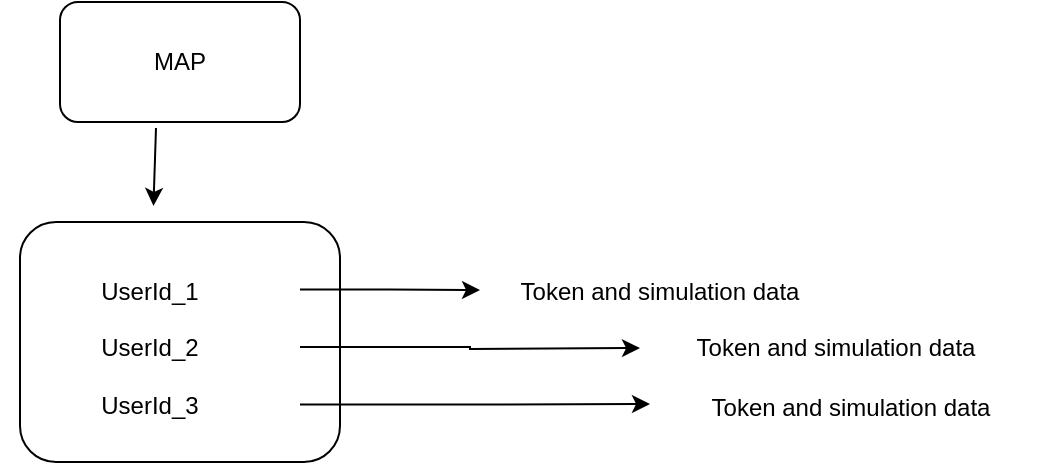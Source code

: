 <mxfile version="26.0.10">
  <diagram name="Page-1" id="BBfLe-X49cIx-2c8dMbR">
    <mxGraphModel dx="1381" dy="862" grid="1" gridSize="10" guides="1" tooltips="1" connect="1" arrows="1" fold="1" page="1" pageScale="1" pageWidth="850" pageHeight="1100" math="0" shadow="0">
      <root>
        <mxCell id="0" />
        <mxCell id="1" parent="0" />
        <mxCell id="0JygIztD_8cMsO8qgbB9-1" value="" style="rounded=1;whiteSpace=wrap;html=1;" vertex="1" parent="1">
          <mxGeometry x="130" y="170" width="120" height="60" as="geometry" />
        </mxCell>
        <mxCell id="0JygIztD_8cMsO8qgbB9-2" value="MAP" style="text;html=1;align=center;verticalAlign=middle;whiteSpace=wrap;rounded=0;" vertex="1" parent="1">
          <mxGeometry x="160" y="185" width="60" height="30" as="geometry" />
        </mxCell>
        <mxCell id="0JygIztD_8cMsO8qgbB9-3" value="" style="rounded=1;whiteSpace=wrap;html=1;" vertex="1" parent="1">
          <mxGeometry x="110" y="280" width="160" height="120" as="geometry" />
        </mxCell>
        <mxCell id="0JygIztD_8cMsO8qgbB9-4" value="" style="endArrow=classic;html=1;rounded=0;exitX=0.4;exitY=1.05;exitDx=0;exitDy=0;exitPerimeter=0;entryX=0.417;entryY=-0.067;entryDx=0;entryDy=0;entryPerimeter=0;" edge="1" parent="1" source="0JygIztD_8cMsO8qgbB9-1" target="0JygIztD_8cMsO8qgbB9-3">
          <mxGeometry width="50" height="50" relative="1" as="geometry">
            <mxPoint x="400" y="470" as="sourcePoint" />
            <mxPoint x="160" y="270" as="targetPoint" />
          </mxGeometry>
        </mxCell>
        <mxCell id="0JygIztD_8cMsO8qgbB9-9" style="edgeStyle=orthogonalEdgeStyle;rounded=0;orthogonalLoop=1;jettySize=auto;html=1;exitX=1;exitY=0.5;exitDx=0;exitDy=0;" edge="1" parent="1" source="0JygIztD_8cMsO8qgbB9-5">
          <mxGeometry relative="1" as="geometry">
            <mxPoint x="420" y="343" as="targetPoint" />
          </mxGeometry>
        </mxCell>
        <mxCell id="0JygIztD_8cMsO8qgbB9-11" style="edgeStyle=orthogonalEdgeStyle;rounded=0;orthogonalLoop=1;jettySize=auto;html=1;exitX=1;exitY=0.25;exitDx=0;exitDy=0;" edge="1" parent="1" source="0JygIztD_8cMsO8qgbB9-5">
          <mxGeometry relative="1" as="geometry">
            <mxPoint x="340" y="314" as="targetPoint" />
          </mxGeometry>
        </mxCell>
        <mxCell id="0JygIztD_8cMsO8qgbB9-16" style="edgeStyle=orthogonalEdgeStyle;rounded=0;orthogonalLoop=1;jettySize=auto;html=1;exitX=1;exitY=0.75;exitDx=0;exitDy=0;" edge="1" parent="1" source="0JygIztD_8cMsO8qgbB9-5">
          <mxGeometry relative="1" as="geometry">
            <mxPoint x="425" y="371" as="targetPoint" />
          </mxGeometry>
        </mxCell>
        <mxCell id="0JygIztD_8cMsO8qgbB9-5" value="&lt;div&gt;UserId_1&lt;/div&gt;&lt;div&gt;&lt;br&gt;&lt;/div&gt;&lt;div&gt;UserId_2&lt;/div&gt;&lt;br&gt;UserId_3" style="text;html=1;align=center;verticalAlign=middle;whiteSpace=wrap;rounded=0;" vertex="1" parent="1">
          <mxGeometry x="100" y="285" width="150" height="115" as="geometry" />
        </mxCell>
        <mxCell id="0JygIztD_8cMsO8qgbB9-12" value="Token and simulation data" style="text;html=1;align=center;verticalAlign=middle;whiteSpace=wrap;rounded=0;" vertex="1" parent="1">
          <mxGeometry x="350" y="300" width="160" height="30" as="geometry" />
        </mxCell>
        <mxCell id="0JygIztD_8cMsO8qgbB9-13" value="Token and simulation data" style="text;html=1;align=center;verticalAlign=middle;whiteSpace=wrap;rounded=0;" vertex="1" parent="1">
          <mxGeometry x="432.5" y="327.5" width="170" height="30" as="geometry" />
        </mxCell>
        <mxCell id="0JygIztD_8cMsO8qgbB9-15" value="Token and simulation data" style="text;html=1;align=center;verticalAlign=middle;whiteSpace=wrap;rounded=0;" vertex="1" parent="1">
          <mxGeometry x="432.5" y="357.5" width="185" height="30" as="geometry" />
        </mxCell>
      </root>
    </mxGraphModel>
  </diagram>
</mxfile>
